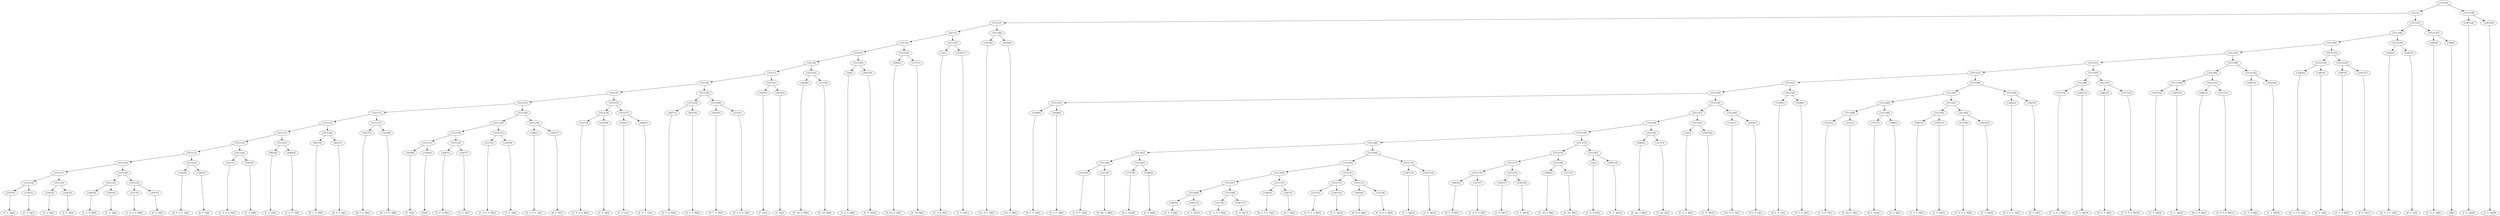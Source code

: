 digraph sample{
"L2567(0)"->"[C  E  A](0)"
"L2567(1)"->"[C  E  A](1)"
"L5511(18)"->"L2567(0)"
"L5511(18)"->"L2567(1)"
"L2567(2)"->"[C  E  A](2)"
"L2567(3)"->"[C  E  A](3)"
"L5511(19)"->"L2567(2)"
"L5511(19)"->"L2567(3)"
"L5511(17)"->"L5511(18)"
"L5511(17)"->"L5511(19)"
"L2697(0)"->"[C  E  A  B](0)"
"L2567(4)"->"[C  E  A](4)"
"L5511(21)"->"L2697(0)"
"L5511(21)"->"L2567(4)"
"L2517(0)"->"[C  D  E  A  B](0)"
"L2567(5)"->"[C  E  A](5)"
"L5511(22)"->"L2517(0)"
"L5511(22)"->"L2567(5)"
"L5511(20)"->"L5511(21)"
"L5511(20)"->"L5511(22)"
"L5511(16)"->"L5511(17)"
"L5511(16)"->"L5511(20)"
"L3282(0)"->"[D  E  F  G  A](0)"
"L1467(0)"->"[D  F  A](0)"
"L5511(23)"->"L3282(0)"
"L5511(23)"->"L1467(0)"
"L5511(15)"->"L5511(16)"
"L5511(15)"->"L5511(23)"
"L2517(1)"->"[C  D  E  A  B](1)"
"L2567(6)"->"[C  E  A](6)"
"L5511(24)"->"L2517(1)"
"L5511(24)"->"L2567(6)"
"L5511(14)"->"L5511(15)"
"L5511(14)"->"L5511(24)"
"L3822(0)"->"[C  E  G](0)"
"L4464(0)"->"[C  E  F  G](0)"
"L5511(25)"->"L3822(0)"
"L5511(25)"->"L4464(0)"
"L5511(13)"->"L5511(14)"
"L5511(13)"->"L5511(25)"
"L4037(0)"->"[D  F  G  B](0)"
"L4037(1)"->"[D  F  G  B](1)"
"L5511(26)"->"L4037(0)"
"L5511(26)"->"L4037(1)"
"L5511(12)"->"L5511(13)"
"L5511(12)"->"L5511(26)"
"L4037(2)"->"[D  F  G  B](2)"
"L3233(0)"->"[D  E  F  G  B](0)"
"L5511(27)"->"L4037(2)"
"L5511(27)"->"L3233(0)"
"L5511(11)"->"L5511(12)"
"L5511(11)"->"L5511(27)"
"L3019(0)"->"[C  E](0)"
"L3765(0)"->"[E](0)"
"L5511(31)"->"L3019(0)"
"L5511(31)"->"L3765(0)"
"L2697(1)"->"[C  E  A  B](1)"
"L2567(7)"->"[C  E  A](7)"
"L5511(32)"->"L2697(1)"
"L5511(32)"->"L2567(7)"
"L5511(30)"->"L5511(31)"
"L5511(30)"->"L5511(32)"
"L2517(2)"->"[C  D  E  A  B](2)"
"L2567(8)"->"[C  E  A](8)"
"L5511(33)"->"L2517(2)"
"L5511(33)"->"L2567(8)"
"L5511(29)"->"L5511(30)"
"L5511(29)"->"L5511(33)"
"L3282(1)"->"[D  E  F  G  A](1)"
"L1467(1)"->"[D  F  A](1)"
"L5511(34)"->"L3282(1)"
"L5511(34)"->"L1467(1)"
"L5511(28)"->"L5511(29)"
"L5511(28)"->"L5511(34)"
"L5511(10)"->"L5511(11)"
"L5511(10)"->"L5511(28)"
"L2517(3)"->"[C  D  E  A  B](3)"
"L2567(9)"->"[C  E  A](9)"
"L5511(36)"->"L2517(3)"
"L5511(36)"->"L2567(9)"
"L3822(1)"->"[C  E  G](1)"
"L4464(1)"->"[C  E  F  G](1)"
"L5511(37)"->"L3822(1)"
"L5511(37)"->"L4464(1)"
"L5511(35)"->"L5511(36)"
"L5511(35)"->"L5511(37)"
"L5511(9)"->"L5511(10)"
"L5511(9)"->"L5511(35)"
"L4037(3)"->"[D  F  G  B](3)"
"L4037(4)"->"[D  F  G  B](4)"
"L5511(39)"->"L4037(3)"
"L5511(39)"->"L4037(4)"
"L4037(5)"->"[D  F  G  B](5)"
"L3233(1)"->"[D  E  F  G  B](1)"
"L5511(40)"->"L4037(5)"
"L5511(40)"->"L3233(1)"
"L5511(38)"->"L5511(39)"
"L5511(38)"->"L5511(40)"
"L5511(8)"->"L5511(9)"
"L5511(8)"->"L5511(38)"
"L3019(1)"->"[C  E](1)"
"L3019(2)"->"[C  E](2)"
"L5511(41)"->"L3019(1)"
"L5511(41)"->"L3019(2)"
"L5511(7)"->"L5511(8)"
"L5511(7)"->"L5511(41)"
"L3004(0)"->"[E  Gis  A  B](0)"
"L3377(0)"->"[E  Gis  B](0)"
"L5511(42)"->"L3004(0)"
"L5511(42)"->"L3377(0)"
"L5511(6)"->"L5511(7)"
"L5511(6)"->"L5511(42)"
"L52(0)"->"[C  D  A  B](0)"
"L2567(10)"->"[C  E  A](10)"
"L5511(43)"->"L52(0)"
"L5511(43)"->"L2567(10)"
"L5511(5)"->"L5511(6)"
"L5511(5)"->"L5511(43)"
"L3004(1)"->"[E  Gis  A  B](1)"
"L3377(1)"->"[E  Gis  B](1)"
"L5511(44)"->"L3004(1)"
"L5511(44)"->"L3377(1)"
"L5511(4)"->"L5511(5)"
"L5511(4)"->"L5511(44)"
"L52(1)"->"[C  D  A  B](1)"
"L2567(11)"->"[C  E  A](11)"
"L5511(45)"->"L52(1)"
"L5511(45)"->"L2567(11)"
"L5511(3)"->"L5511(4)"
"L5511(3)"->"L5511(45)"
"L3351(0)"->"[Cis  D  E  A](0)"
"L4454(0)"->"[Cis  E  A](0)"
"L5511(46)"->"L3351(0)"
"L5511(46)"->"L4454(0)"
"L5511(2)"->"L5511(3)"
"L5511(2)"->"L5511(46)"
"L5199(0)"->"[D  E  F  G](0)"
"L4508(0)"->"[E  F  G  A](0)"
"L5511(55)"->"L5199(0)"
"L5511(55)"->"L4508(0)"
"L4312(0)"->"[C  D  E  F](0)"
"L3313(0)"->"[D  Dis  A  B](0)"
"L5511(62)"->"L4312(0)"
"L5511(62)"->"L3313(0)"
"L3727(0)"->"[D  E  Gis](0)"
"L1969(0)"->"[C  E  B](0)"
"L5511(63)"->"L3727(0)"
"L5511(63)"->"L1969(0)"
"L5511(61)"->"L5511(62)"
"L5511(61)"->"L5511(63)"
"L2697(2)"->"[C  E  A  B](2)"
"L2567(12)"->"[C  E  A](12)"
"L5511(68)"->"L2697(2)"
"L5511(68)"->"L2567(12)"
"L2517(4)"->"[C  D  E  A  B](4)"
"L2567(13)"->"[C  E  A](13)"
"L5511(69)"->"L2517(4)"
"L5511(69)"->"L2567(13)"
"L5511(67)"->"L5511(68)"
"L5511(67)"->"L5511(69)"
"L3282(2)"->"[D  E  F  G  A](2)"
"L1467(2)"->"[D  F  A](2)"
"L5511(70)"->"L3282(2)"
"L5511(70)"->"L1467(2)"
"L5511(66)"->"L5511(67)"
"L5511(66)"->"L5511(70)"
"L2517(5)"->"[C  D  E  A  B](5)"
"L2567(14)"->"[C  E  A](14)"
"L5511(72)"->"L2517(5)"
"L5511(72)"->"L2567(14)"
"L4463(0)"->"[D  E  A  B](0)"
"L2517(6)"->"[C  D  E  A  B](6)"
"L5511(73)"->"L4463(0)"
"L5511(73)"->"L2517(6)"
"L5511(71)"->"L5511(72)"
"L5511(71)"->"L5511(73)"
"L5511(65)"->"L5511(66)"
"L5511(65)"->"L5511(71)"
"L2567(15)"->"[C  E  A](15)"
"L2567(16)"->"[C  E  A](16)"
"L5511(74)"->"L2567(15)"
"L5511(74)"->"L2567(16)"
"L5511(64)"->"L5511(65)"
"L5511(64)"->"L5511(74)"
"L5511(60)"->"L5511(61)"
"L5511(60)"->"L5511(64)"
"L4463(1)"->"[D  E  A  B](1)"
"L2517(7)"->"[C  D  E  A  B](7)"
"L5511(78)"->"L4463(1)"
"L5511(78)"->"L2517(7)"
"L2567(17)"->"[C  E  A](17)"
"L2567(18)"->"[C  E  A](18)"
"L5511(79)"->"L2567(17)"
"L5511(79)"->"L2567(18)"
"L5511(77)"->"L5511(78)"
"L5511(77)"->"L5511(79)"
"L3004(2)"->"[E  Gis  A  B](2)"
"L3377(2)"->"[E  Gis  B](2)"
"L5511(80)"->"L3004(2)"
"L5511(80)"->"L3377(2)"
"L5511(76)"->"L5511(77)"
"L5511(76)"->"L5511(80)"
"L52(2)"->"[C  D  A  B](2)"
"L2567(19)"->"[C  E  A](19)"
"L5511(81)"->"L52(2)"
"L5511(81)"->"L2567(19)"
"L5511(75)"->"L5511(76)"
"L5511(75)"->"L5511(81)"
"L5511(59)"->"L5511(60)"
"L5511(59)"->"L5511(75)"
"L3004(3)"->"[E  Gis  A  B](3)"
"L3377(3)"->"[E  Gis  B](3)"
"L5511(82)"->"L3004(3)"
"L5511(82)"->"L3377(3)"
"L5511(58)"->"L5511(59)"
"L5511(58)"->"L5511(82)"
"L52(3)"->"[C  D  A  B](3)"
"L2567(20)"->"[C  E  A](20)"
"L5511(83)"->"L52(3)"
"L5511(83)"->"L2567(20)"
"L5511(57)"->"L5511(58)"
"L5511(57)"->"L5511(83)"
"L3351(1)"->"[Cis  D  E  A](1)"
"L4454(1)"->"[Cis  E  A](1)"
"L5511(84)"->"L3351(1)"
"L5511(84)"->"L4454(1)"
"L5511(56)"->"L5511(57)"
"L5511(56)"->"L5511(84)"
"L5511(54)"->"L5511(55)"
"L5511(54)"->"L5511(56)"
"L5199(1)"->"[D  E  F  G](1)"
"L4508(1)"->"[E  F  G  A](1)"
"L5511(85)"->"L5199(1)"
"L5511(85)"->"L4508(1)"
"L5511(53)"->"L5511(54)"
"L5511(53)"->"L5511(85)"
"L4312(1)"->"[C  D  E  F](1)"
"L3313(1)"->"[D  Dis  A  B](1)"
"L5511(89)"->"L4312(1)"
"L5511(89)"->"L3313(1)"
"L3727(1)"->"[D  E  Gis](1)"
"L1969(1)"->"[C  E  B](1)"
"L5511(90)"->"L3727(1)"
"L5511(90)"->"L1969(1)"
"L5511(88)"->"L5511(89)"
"L5511(88)"->"L5511(90)"
"L2697(3)"->"[C  E  A  B](3)"
"L2567(21)"->"[C  E  A](21)"
"L5511(92)"->"L2697(3)"
"L5511(92)"->"L2567(21)"
"L2517(8)"->"[C  D  E  A  B](8)"
"L2567(22)"->"[C  E  A](22)"
"L5511(93)"->"L2517(8)"
"L5511(93)"->"L2567(22)"
"L5511(91)"->"L5511(92)"
"L5511(91)"->"L5511(93)"
"L5511(87)"->"L5511(88)"
"L5511(87)"->"L5511(91)"
"L3282(3)"->"[D  E  F  G  A](3)"
"L1467(3)"->"[D  F  A](3)"
"L5511(94)"->"L3282(3)"
"L5511(94)"->"L1467(3)"
"L5511(86)"->"L5511(87)"
"L5511(86)"->"L5511(94)"
"L5511(52)"->"L5511(53)"
"L5511(52)"->"L5511(86)"
"L2517(9)"->"[C  D  E  A  B](9)"
"L2567(23)"->"[C  E  A](23)"
"L5511(96)"->"L2517(9)"
"L5511(96)"->"L2567(23)"
"L4463(2)"->"[D  E  A  B](2)"
"L2517(10)"->"[C  D  E  A  B](10)"
"L5511(97)"->"L4463(2)"
"L5511(97)"->"L2517(10)"
"L5511(95)"->"L5511(96)"
"L5511(95)"->"L5511(97)"
"L5511(51)"->"L5511(52)"
"L5511(51)"->"L5511(95)"
"L2567(24)"->"[C  E  A](24)"
"L2567(25)"->"[C  E  A](25)"
"L5511(100)"->"L2567(24)"
"L5511(100)"->"L2567(25)"
"L4463(3)"->"[D  E  A  B](3)"
"L2517(11)"->"[C  D  E  A  B](11)"
"L5511(101)"->"L4463(3)"
"L5511(101)"->"L2517(11)"
"L5511(99)"->"L5511(100)"
"L5511(99)"->"L5511(101)"
"L2697(4)"->"[C  E  A  B](4)"
"L2567(26)"->"[C  E  A](26)"
"L5511(102)"->"L2697(4)"
"L5511(102)"->"L2567(26)"
"L5511(98)"->"L5511(99)"
"L5511(98)"->"L5511(102)"
"L5511(50)"->"L5511(51)"
"L5511(50)"->"L5511(98)"
"L3282(4)"->"[D  E  F  G  A](4)"
"L1467(4)"->"[D  F  A](4)"
"L5511(104)"->"L3282(4)"
"L5511(104)"->"L1467(4)"
"L2697(5)"->"[C  E  A  B](5)"
"L2567(27)"->"[C  E  A](27)"
"L5511(105)"->"L2697(5)"
"L5511(105)"->"L2567(27)"
"L5511(103)"->"L5511(104)"
"L5511(103)"->"L5511(105)"
"L5511(49)"->"L5511(50)"
"L5511(49)"->"L5511(103)"
"L3282(5)"->"[D  E  F  G  A](5)"
"L1467(5)"->"[D  F  A](5)"
"L5511(106)"->"L3282(5)"
"L5511(106)"->"L1467(5)"
"L5511(48)"->"L5511(49)"
"L5511(48)"->"L5511(106)"
"L5405(0)"->"[C  D  E  B](0)"
"L700(0)"->"[A](0)"
"L5511(107)"->"L5405(0)"
"L5511(107)"->"L700(0)"
"L5511(47)"->"L5511(48)"
"L5511(47)"->"L5511(107)"
"L5511(1)"->"L5511(2)"
"L5511(1)"->"L5511(47)"
"L2567(28)"->"[C  E  A](28)"
"L2567(29)"->"[C  E  A](29)"
"L5511(108)"->"L2567(28)"
"L5511(108)"->"L2567(29)"
"L5511(0)"->"L5511(1)"
"L5511(0)"->"L5511(108)"
{rank = min; "L5511(0)"}
{rank = same; "L5511(1)"; "L5511(108)";}
{rank = same; "L5511(2)"; "L5511(47)"; "L2567(28)"; "L2567(29)";}
{rank = same; "L5511(3)"; "L5511(46)"; "L5511(48)"; "L5511(107)";}
{rank = same; "L5511(4)"; "L5511(45)"; "L3351(0)"; "L4454(0)"; "L5511(49)"; "L5511(106)"; "L5405(0)"; "L700(0)";}
{rank = same; "L5511(5)"; "L5511(44)"; "L52(1)"; "L2567(11)"; "L5511(50)"; "L5511(103)"; "L3282(5)"; "L1467(5)";}
{rank = same; "L5511(6)"; "L5511(43)"; "L3004(1)"; "L3377(1)"; "L5511(51)"; "L5511(98)"; "L5511(104)"; "L5511(105)";}
{rank = same; "L5511(7)"; "L5511(42)"; "L52(0)"; "L2567(10)"; "L5511(52)"; "L5511(95)"; "L5511(99)"; "L5511(102)"; "L3282(4)"; "L1467(4)"; "L2697(5)"; "L2567(27)";}
{rank = same; "L5511(8)"; "L5511(41)"; "L3004(0)"; "L3377(0)"; "L5511(53)"; "L5511(86)"; "L5511(96)"; "L5511(97)"; "L5511(100)"; "L5511(101)"; "L2697(4)"; "L2567(26)";}
{rank = same; "L5511(9)"; "L5511(38)"; "L3019(1)"; "L3019(2)"; "L5511(54)"; "L5511(85)"; "L5511(87)"; "L5511(94)"; "L2517(9)"; "L2567(23)"; "L4463(2)"; "L2517(10)"; "L2567(24)"; "L2567(25)"; "L4463(3)"; "L2517(11)";}
{rank = same; "L5511(10)"; "L5511(35)"; "L5511(39)"; "L5511(40)"; "L5511(55)"; "L5511(56)"; "L5199(1)"; "L4508(1)"; "L5511(88)"; "L5511(91)"; "L3282(3)"; "L1467(3)";}
{rank = same; "L5511(11)"; "L5511(28)"; "L5511(36)"; "L5511(37)"; "L4037(3)"; "L4037(4)"; "L4037(5)"; "L3233(1)"; "L5199(0)"; "L4508(0)"; "L5511(57)"; "L5511(84)"; "L5511(89)"; "L5511(90)"; "L5511(92)"; "L5511(93)";}
{rank = same; "L5511(12)"; "L5511(27)"; "L5511(29)"; "L5511(34)"; "L2517(3)"; "L2567(9)"; "L3822(1)"; "L4464(1)"; "L5511(58)"; "L5511(83)"; "L3351(1)"; "L4454(1)"; "L4312(1)"; "L3313(1)"; "L3727(1)"; "L1969(1)"; "L2697(3)"; "L2567(21)"; "L2517(8)"; "L2567(22)";}
{rank = same; "L5511(13)"; "L5511(26)"; "L4037(2)"; "L3233(0)"; "L5511(30)"; "L5511(33)"; "L3282(1)"; "L1467(1)"; "L5511(59)"; "L5511(82)"; "L52(3)"; "L2567(20)";}
{rank = same; "L5511(14)"; "L5511(25)"; "L4037(0)"; "L4037(1)"; "L5511(31)"; "L5511(32)"; "L2517(2)"; "L2567(8)"; "L5511(60)"; "L5511(75)"; "L3004(3)"; "L3377(3)";}
{rank = same; "L5511(15)"; "L5511(24)"; "L3822(0)"; "L4464(0)"; "L3019(0)"; "L3765(0)"; "L2697(1)"; "L2567(7)"; "L5511(61)"; "L5511(64)"; "L5511(76)"; "L5511(81)";}
{rank = same; "L5511(16)"; "L5511(23)"; "L2517(1)"; "L2567(6)"; "L5511(62)"; "L5511(63)"; "L5511(65)"; "L5511(74)"; "L5511(77)"; "L5511(80)"; "L52(2)"; "L2567(19)";}
{rank = same; "L5511(17)"; "L5511(20)"; "L3282(0)"; "L1467(0)"; "L4312(0)"; "L3313(0)"; "L3727(0)"; "L1969(0)"; "L5511(66)"; "L5511(71)"; "L2567(15)"; "L2567(16)"; "L5511(78)"; "L5511(79)"; "L3004(2)"; "L3377(2)";}
{rank = same; "L5511(18)"; "L5511(19)"; "L5511(21)"; "L5511(22)"; "L5511(67)"; "L5511(70)"; "L5511(72)"; "L5511(73)"; "L4463(1)"; "L2517(7)"; "L2567(17)"; "L2567(18)";}
{rank = same; "L2567(0)"; "L2567(1)"; "L2567(2)"; "L2567(3)"; "L2697(0)"; "L2567(4)"; "L2517(0)"; "L2567(5)"; "L5511(68)"; "L5511(69)"; "L3282(2)"; "L1467(2)"; "L2517(5)"; "L2567(14)"; "L4463(0)"; "L2517(6)";}
{rank = same; "L2697(2)"; "L2567(12)"; "L2517(4)"; "L2567(13)";}
{rank = max; "[A](0)"; "[C  D  A  B](0)"; "[C  D  A  B](1)"; "[C  D  A  B](2)"; "[C  D  A  B](3)"; "[C  D  E  A  B](0)"; "[C  D  E  A  B](1)"; "[C  D  E  A  B](10)"; "[C  D  E  A  B](11)"; "[C  D  E  A  B](2)"; "[C  D  E  A  B](3)"; "[C  D  E  A  B](4)"; "[C  D  E  A  B](5)"; "[C  D  E  A  B](6)"; "[C  D  E  A  B](7)"; "[C  D  E  A  B](8)"; "[C  D  E  A  B](9)"; "[C  D  E  B](0)"; "[C  D  E  F](0)"; "[C  D  E  F](1)"; "[C  E  A  B](0)"; "[C  E  A  B](1)"; "[C  E  A  B](2)"; "[C  E  A  B](3)"; "[C  E  A  B](4)"; "[C  E  A  B](5)"; "[C  E  A](0)"; "[C  E  A](1)"; "[C  E  A](10)"; "[C  E  A](11)"; "[C  E  A](12)"; "[C  E  A](13)"; "[C  E  A](14)"; "[C  E  A](15)"; "[C  E  A](16)"; "[C  E  A](17)"; "[C  E  A](18)"; "[C  E  A](19)"; "[C  E  A](2)"; "[C  E  A](20)"; "[C  E  A](21)"; "[C  E  A](22)"; "[C  E  A](23)"; "[C  E  A](24)"; "[C  E  A](25)"; "[C  E  A](26)"; "[C  E  A](27)"; "[C  E  A](28)"; "[C  E  A](29)"; "[C  E  A](3)"; "[C  E  A](4)"; "[C  E  A](5)"; "[C  E  A](6)"; "[C  E  A](7)"; "[C  E  A](8)"; "[C  E  A](9)"; "[C  E  B](0)"; "[C  E  B](1)"; "[C  E  F  G](0)"; "[C  E  F  G](1)"; "[C  E  G](0)"; "[C  E  G](1)"; "[C  E](0)"; "[C  E](1)"; "[C  E](2)"; "[Cis  D  E  A](0)"; "[Cis  D  E  A](1)"; "[Cis  E  A](0)"; "[Cis  E  A](1)"; "[D  Dis  A  B](0)"; "[D  Dis  A  B](1)"; "[D  E  A  B](0)"; "[D  E  A  B](1)"; "[D  E  A  B](2)"; "[D  E  A  B](3)"; "[D  E  F  G  A](0)"; "[D  E  F  G  A](1)"; "[D  E  F  G  A](2)"; "[D  E  F  G  A](3)"; "[D  E  F  G  A](4)"; "[D  E  F  G  A](5)"; "[D  E  F  G  B](0)"; "[D  E  F  G  B](1)"; "[D  E  F  G](0)"; "[D  E  F  G](1)"; "[D  E  Gis](0)"; "[D  E  Gis](1)"; "[D  F  A](0)"; "[D  F  A](1)"; "[D  F  A](2)"; "[D  F  A](3)"; "[D  F  A](4)"; "[D  F  A](5)"; "[D  F  G  B](0)"; "[D  F  G  B](1)"; "[D  F  G  B](2)"; "[D  F  G  B](3)"; "[D  F  G  B](4)"; "[D  F  G  B](5)"; "[E  F  G  A](0)"; "[E  F  G  A](1)"; "[E  Gis  A  B](0)"; "[E  Gis  A  B](1)"; "[E  Gis  A  B](2)"; "[E  Gis  A  B](3)"; "[E  Gis  B](0)"; "[E  Gis  B](1)"; "[E  Gis  B](2)"; "[E  Gis  B](3)"; "[E](0)";}
}